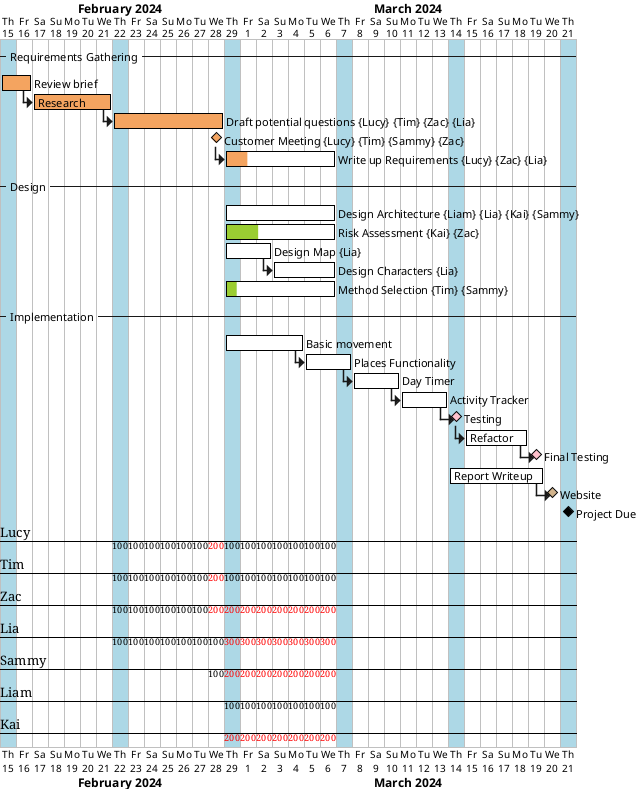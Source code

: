 @startgantt
Project starts 2024-02-15

' Days of Practicals
2024-02-15 is colored in lightblue
2024-02-22 is colored in lightblue
2024-02-29 is colored in lightblue
2024-03-07 is colored in lightblue
2024-03-14 is colored in lightblue
2024-03-21 is colored in lightblue

--Requirements Gathering--
[Review brief] requires 2 days and is colored in sandybrown/black
then [Research] requires 5 days and is colored in sandybrown/black
then [Draft potential questions] on {Lucy}{Tim}{Zac}{Lia} requires 28 days and is colored in sandybrown/black

[Customer Meeting] on {Lucy}{Tim}{Sammy}{Zac} happens at [Draft potential questions]'s end and is colored in sandybrown/black
then [Write up Requirements] on {Lucy}{Zac}{Lia} requires 21 days and is colored in sandybrown/black and is 0% complete
[Write up Requirements] is 20% complete

--Design--
[Design Architecture] on {Liam}{Lia}{Kai}{Sammy} starts at 2024-02-29 and requires 28 days and is colored in yellowgreen/black
[Design Architecture] is 0% complete
[Risk Assessment] on {Kai}{Zac} starts at 2024-02-29 and requires 14 days and is colored in yellowgreen/black
[Risk Assessment] is 30% complete
[Design Map] on {Lia} starts at 2024-02-29 and requires 3 days and is colored in yellowgreen/black
[Design Map] is 0% complete
then [Design Characters] on {Lia} requires 4 days and is colored in yellowgreen/black
[Design Characters] is 0% complete
[Method Selection] on {Tim}{Sammy} starts at 2024-02-29 and requires 14 days and is colored in yellowgreen/black
[Method Selection] is 10% complete

--Implementation--
[Basic movement] requires 5 days and starts at 2024-02-29 and is colored in pink/black
[Basic movement] is 0% complete
then [Places Functionality] requires 3 days and is colored in pink/black
[Places Functionality] is 0% complete
then [Day Timer] requires 3 days and is colored in pink/black
[Day Timer] is 0% complete
then [Activity Tracker] requires 3 days and is colored in pink/black
[Activity Tracker] is 0% complete
then [Testing] happens at [Activity Tracker]'s end and is colored in pink/black
then [Refactor] requires 4 days and is colored in pink/black
[Refactor] is 0% complete
then [Final Testing] happens at [Refactor]'s end and is colored in pink/black
[Final Testing] is 0% complete

[Report Writeup] requires 6 days and starts at 2024-03-14 and is colored in tan/black
[Report Writeup] is 0% complete
then [Website] happens at [Report Writeup]'s end and is colored in tan/black
[Project Due] happens at 2024-03-21
@endgantt